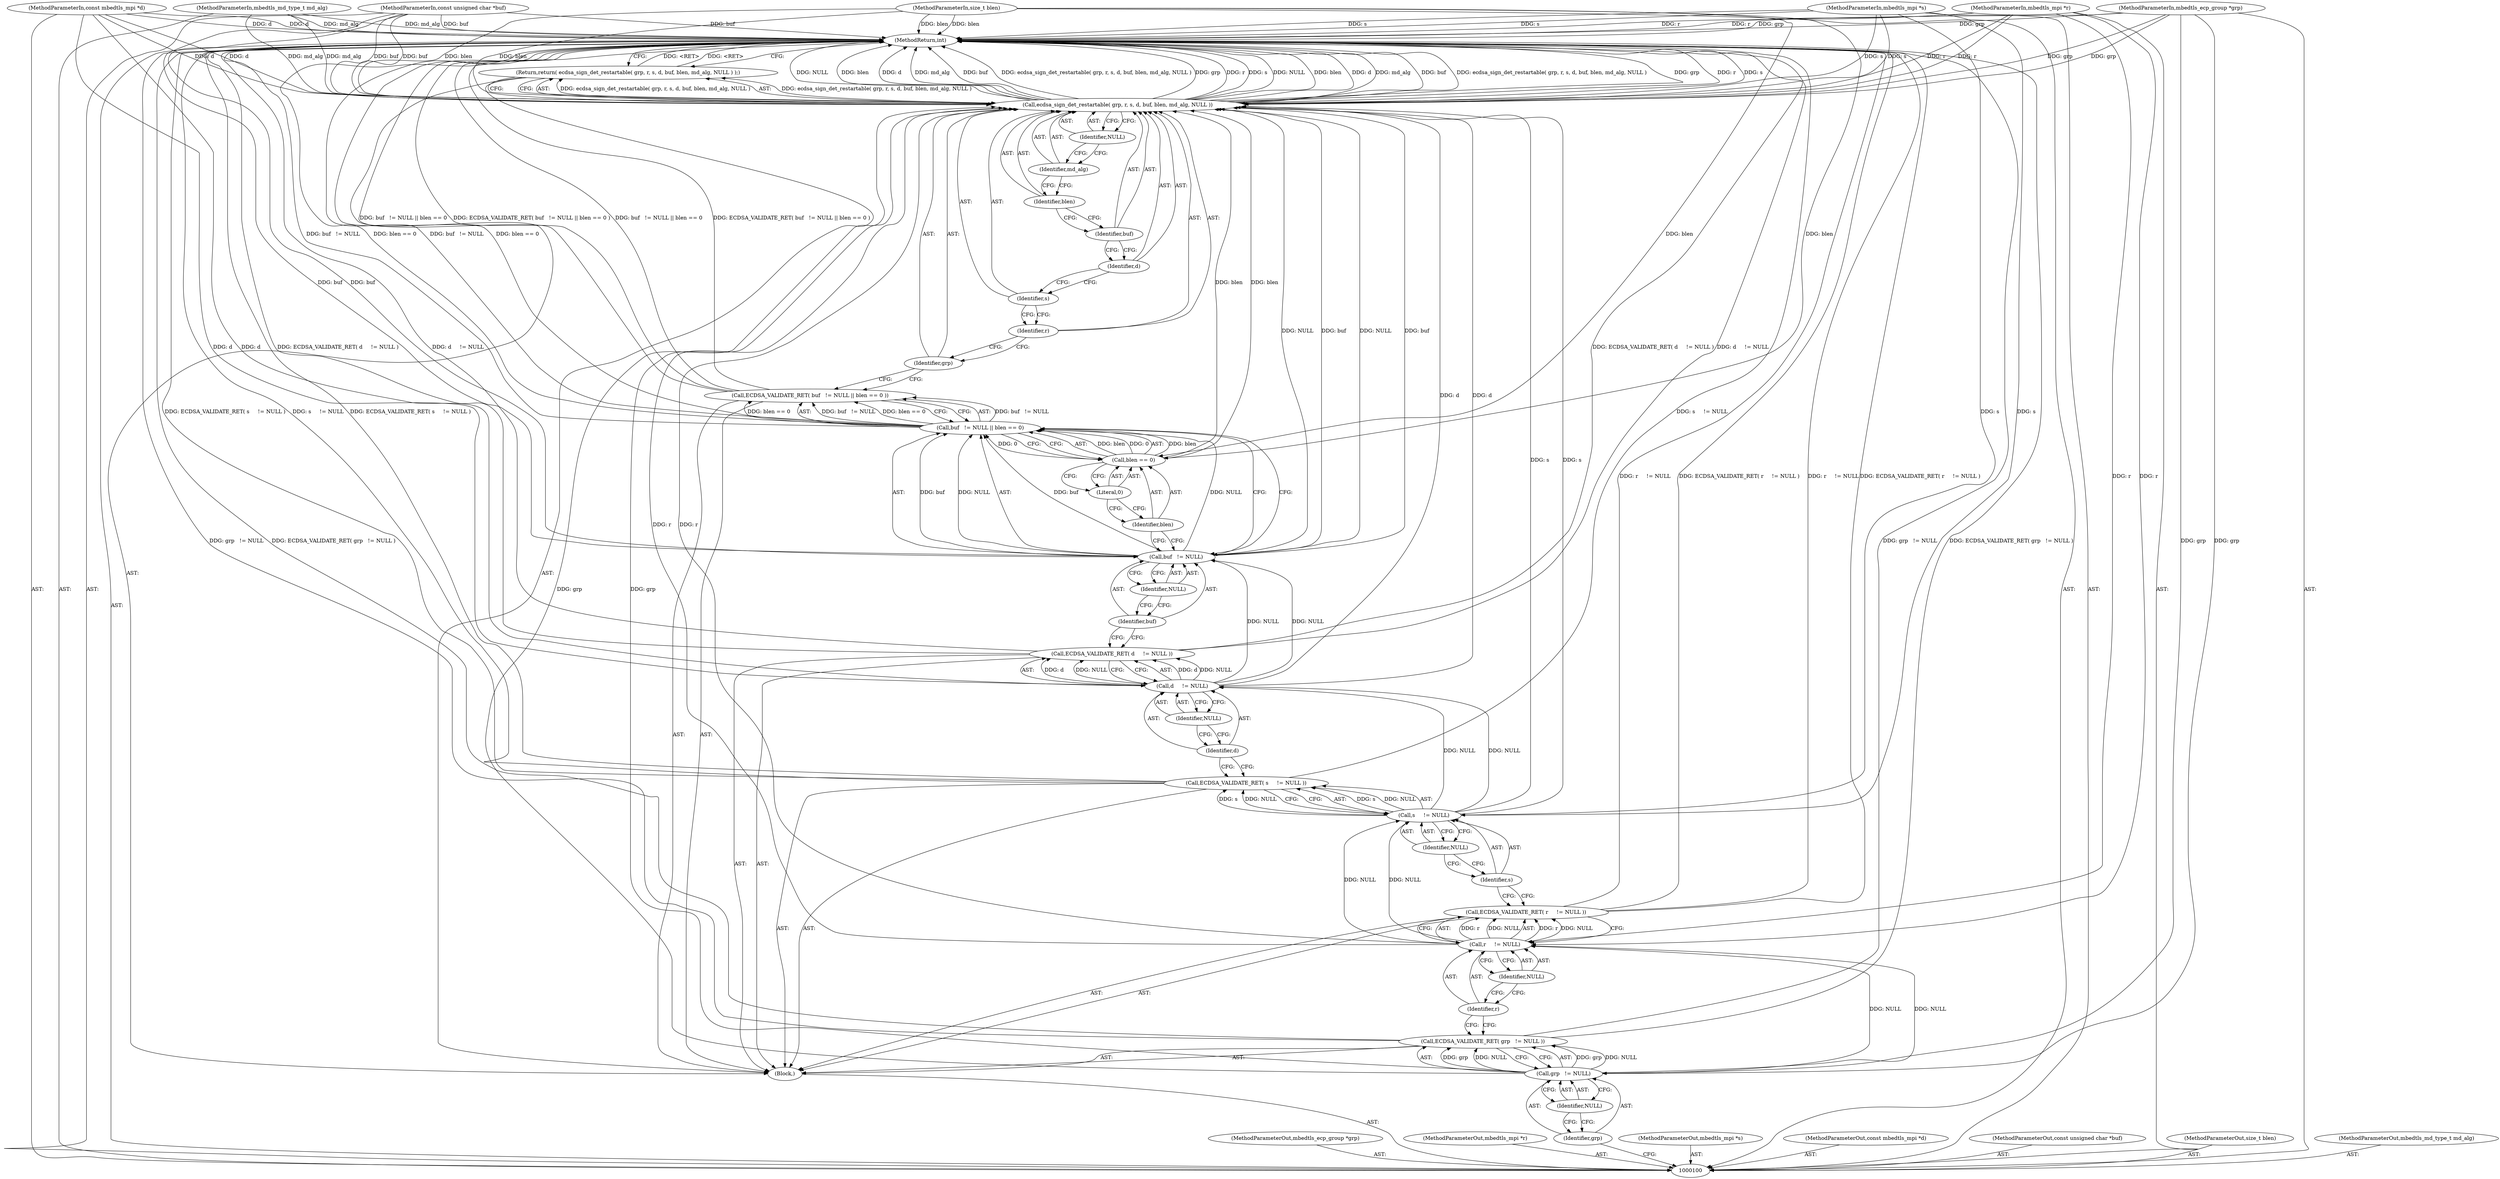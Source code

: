 digraph "1_mbedtls_33f66ba6fd234114aa37f0209dac031bb2870a9b_2" {
"1000143" [label="(MethodReturn,int)"];
"1000101" [label="(MethodParameterIn,mbedtls_ecp_group *grp)"];
"1000184" [label="(MethodParameterOut,mbedtls_ecp_group *grp)"];
"1000102" [label="(MethodParameterIn,mbedtls_mpi *r)"];
"1000185" [label="(MethodParameterOut,mbedtls_mpi *r)"];
"1000103" [label="(MethodParameterIn,mbedtls_mpi *s)"];
"1000186" [label="(MethodParameterOut,mbedtls_mpi *s)"];
"1000134" [label="(Call,ecdsa_sign_det_restartable( grp, r, s, d, buf, blen, md_alg, NULL ))"];
"1000133" [label="(Return,return( ecdsa_sign_det_restartable( grp, r, s, d, buf, blen, md_alg, NULL ) );)"];
"1000135" [label="(Identifier,grp)"];
"1000136" [label="(Identifier,r)"];
"1000137" [label="(Identifier,s)"];
"1000138" [label="(Identifier,d)"];
"1000139" [label="(Identifier,buf)"];
"1000140" [label="(Identifier,blen)"];
"1000141" [label="(Identifier,md_alg)"];
"1000142" [label="(Identifier,NULL)"];
"1000104" [label="(MethodParameterIn,const mbedtls_mpi *d)"];
"1000187" [label="(MethodParameterOut,const mbedtls_mpi *d)"];
"1000105" [label="(MethodParameterIn,const unsigned char *buf)"];
"1000188" [label="(MethodParameterOut,const unsigned char *buf)"];
"1000106" [label="(MethodParameterIn,size_t blen)"];
"1000189" [label="(MethodParameterOut,size_t blen)"];
"1000107" [label="(MethodParameterIn,mbedtls_md_type_t md_alg)"];
"1000190" [label="(MethodParameterOut,mbedtls_md_type_t md_alg)"];
"1000108" [label="(Block,)"];
"1000110" [label="(Call,grp   != NULL)"];
"1000111" [label="(Identifier,grp)"];
"1000112" [label="(Identifier,NULL)"];
"1000109" [label="(Call,ECDSA_VALIDATE_RET( grp   != NULL ))"];
"1000114" [label="(Call,r     != NULL)"];
"1000115" [label="(Identifier,r)"];
"1000116" [label="(Identifier,NULL)"];
"1000113" [label="(Call,ECDSA_VALIDATE_RET( r     != NULL ))"];
"1000118" [label="(Call,s     != NULL)"];
"1000119" [label="(Identifier,s)"];
"1000120" [label="(Identifier,NULL)"];
"1000117" [label="(Call,ECDSA_VALIDATE_RET( s     != NULL ))"];
"1000122" [label="(Call,d     != NULL)"];
"1000123" [label="(Identifier,d)"];
"1000124" [label="(Identifier,NULL)"];
"1000121" [label="(Call,ECDSA_VALIDATE_RET( d     != NULL ))"];
"1000126" [label="(Call,buf   != NULL || blen == 0)"];
"1000127" [label="(Call,buf   != NULL)"];
"1000128" [label="(Identifier,buf)"];
"1000129" [label="(Identifier,NULL)"];
"1000130" [label="(Call,blen == 0)"];
"1000131" [label="(Identifier,blen)"];
"1000125" [label="(Call,ECDSA_VALIDATE_RET( buf   != NULL || blen == 0 ))"];
"1000132" [label="(Literal,0)"];
"1000143" -> "1000100"  [label="AST: "];
"1000143" -> "1000133"  [label="CFG: "];
"1000133" -> "1000143"  [label="DDG: <RET>"];
"1000117" -> "1000143"  [label="DDG: ECDSA_VALIDATE_RET( s     != NULL )"];
"1000117" -> "1000143"  [label="DDG: s     != NULL"];
"1000134" -> "1000143"  [label="DDG: NULL"];
"1000134" -> "1000143"  [label="DDG: blen"];
"1000134" -> "1000143"  [label="DDG: d"];
"1000134" -> "1000143"  [label="DDG: md_alg"];
"1000134" -> "1000143"  [label="DDG: buf"];
"1000134" -> "1000143"  [label="DDG: ecdsa_sign_det_restartable( grp, r, s, d, buf, blen, md_alg, NULL )"];
"1000134" -> "1000143"  [label="DDG: grp"];
"1000134" -> "1000143"  [label="DDG: r"];
"1000134" -> "1000143"  [label="DDG: s"];
"1000125" -> "1000143"  [label="DDG: ECDSA_VALIDATE_RET( buf   != NULL || blen == 0 )"];
"1000125" -> "1000143"  [label="DDG: buf   != NULL || blen == 0"];
"1000107" -> "1000143"  [label="DDG: md_alg"];
"1000104" -> "1000143"  [label="DDG: d"];
"1000105" -> "1000143"  [label="DDG: buf"];
"1000113" -> "1000143"  [label="DDG: r     != NULL"];
"1000113" -> "1000143"  [label="DDG: ECDSA_VALIDATE_RET( r     != NULL )"];
"1000121" -> "1000143"  [label="DDG: ECDSA_VALIDATE_RET( d     != NULL )"];
"1000121" -> "1000143"  [label="DDG: d     != NULL"];
"1000126" -> "1000143"  [label="DDG: buf   != NULL"];
"1000126" -> "1000143"  [label="DDG: blen == 0"];
"1000102" -> "1000143"  [label="DDG: r"];
"1000103" -> "1000143"  [label="DDG: s"];
"1000101" -> "1000143"  [label="DDG: grp"];
"1000109" -> "1000143"  [label="DDG: grp   != NULL"];
"1000109" -> "1000143"  [label="DDG: ECDSA_VALIDATE_RET( grp   != NULL )"];
"1000106" -> "1000143"  [label="DDG: blen"];
"1000101" -> "1000100"  [label="AST: "];
"1000101" -> "1000143"  [label="DDG: grp"];
"1000101" -> "1000110"  [label="DDG: grp"];
"1000101" -> "1000134"  [label="DDG: grp"];
"1000184" -> "1000100"  [label="AST: "];
"1000102" -> "1000100"  [label="AST: "];
"1000102" -> "1000143"  [label="DDG: r"];
"1000102" -> "1000114"  [label="DDG: r"];
"1000102" -> "1000134"  [label="DDG: r"];
"1000185" -> "1000100"  [label="AST: "];
"1000103" -> "1000100"  [label="AST: "];
"1000103" -> "1000143"  [label="DDG: s"];
"1000103" -> "1000118"  [label="DDG: s"];
"1000103" -> "1000134"  [label="DDG: s"];
"1000186" -> "1000100"  [label="AST: "];
"1000134" -> "1000133"  [label="AST: "];
"1000134" -> "1000142"  [label="CFG: "];
"1000135" -> "1000134"  [label="AST: "];
"1000136" -> "1000134"  [label="AST: "];
"1000137" -> "1000134"  [label="AST: "];
"1000138" -> "1000134"  [label="AST: "];
"1000139" -> "1000134"  [label="AST: "];
"1000140" -> "1000134"  [label="AST: "];
"1000141" -> "1000134"  [label="AST: "];
"1000142" -> "1000134"  [label="AST: "];
"1000133" -> "1000134"  [label="CFG: "];
"1000134" -> "1000143"  [label="DDG: NULL"];
"1000134" -> "1000143"  [label="DDG: blen"];
"1000134" -> "1000143"  [label="DDG: d"];
"1000134" -> "1000143"  [label="DDG: md_alg"];
"1000134" -> "1000143"  [label="DDG: buf"];
"1000134" -> "1000143"  [label="DDG: ecdsa_sign_det_restartable( grp, r, s, d, buf, blen, md_alg, NULL )"];
"1000134" -> "1000143"  [label="DDG: grp"];
"1000134" -> "1000143"  [label="DDG: r"];
"1000134" -> "1000143"  [label="DDG: s"];
"1000134" -> "1000133"  [label="DDG: ecdsa_sign_det_restartable( grp, r, s, d, buf, blen, md_alg, NULL )"];
"1000110" -> "1000134"  [label="DDG: grp"];
"1000101" -> "1000134"  [label="DDG: grp"];
"1000114" -> "1000134"  [label="DDG: r"];
"1000102" -> "1000134"  [label="DDG: r"];
"1000118" -> "1000134"  [label="DDG: s"];
"1000103" -> "1000134"  [label="DDG: s"];
"1000122" -> "1000134"  [label="DDG: d"];
"1000104" -> "1000134"  [label="DDG: d"];
"1000127" -> "1000134"  [label="DDG: buf"];
"1000127" -> "1000134"  [label="DDG: NULL"];
"1000105" -> "1000134"  [label="DDG: buf"];
"1000130" -> "1000134"  [label="DDG: blen"];
"1000106" -> "1000134"  [label="DDG: blen"];
"1000107" -> "1000134"  [label="DDG: md_alg"];
"1000133" -> "1000108"  [label="AST: "];
"1000133" -> "1000134"  [label="CFG: "];
"1000134" -> "1000133"  [label="AST: "];
"1000143" -> "1000133"  [label="CFG: "];
"1000133" -> "1000143"  [label="DDG: <RET>"];
"1000134" -> "1000133"  [label="DDG: ecdsa_sign_det_restartable( grp, r, s, d, buf, blen, md_alg, NULL )"];
"1000135" -> "1000134"  [label="AST: "];
"1000135" -> "1000125"  [label="CFG: "];
"1000136" -> "1000135"  [label="CFG: "];
"1000136" -> "1000134"  [label="AST: "];
"1000136" -> "1000135"  [label="CFG: "];
"1000137" -> "1000136"  [label="CFG: "];
"1000137" -> "1000134"  [label="AST: "];
"1000137" -> "1000136"  [label="CFG: "];
"1000138" -> "1000137"  [label="CFG: "];
"1000138" -> "1000134"  [label="AST: "];
"1000138" -> "1000137"  [label="CFG: "];
"1000139" -> "1000138"  [label="CFG: "];
"1000139" -> "1000134"  [label="AST: "];
"1000139" -> "1000138"  [label="CFG: "];
"1000140" -> "1000139"  [label="CFG: "];
"1000140" -> "1000134"  [label="AST: "];
"1000140" -> "1000139"  [label="CFG: "];
"1000141" -> "1000140"  [label="CFG: "];
"1000141" -> "1000134"  [label="AST: "];
"1000141" -> "1000140"  [label="CFG: "];
"1000142" -> "1000141"  [label="CFG: "];
"1000142" -> "1000134"  [label="AST: "];
"1000142" -> "1000141"  [label="CFG: "];
"1000134" -> "1000142"  [label="CFG: "];
"1000104" -> "1000100"  [label="AST: "];
"1000104" -> "1000143"  [label="DDG: d"];
"1000104" -> "1000122"  [label="DDG: d"];
"1000104" -> "1000134"  [label="DDG: d"];
"1000187" -> "1000100"  [label="AST: "];
"1000105" -> "1000100"  [label="AST: "];
"1000105" -> "1000143"  [label="DDG: buf"];
"1000105" -> "1000127"  [label="DDG: buf"];
"1000105" -> "1000134"  [label="DDG: buf"];
"1000188" -> "1000100"  [label="AST: "];
"1000106" -> "1000100"  [label="AST: "];
"1000106" -> "1000143"  [label="DDG: blen"];
"1000106" -> "1000130"  [label="DDG: blen"];
"1000106" -> "1000134"  [label="DDG: blen"];
"1000189" -> "1000100"  [label="AST: "];
"1000107" -> "1000100"  [label="AST: "];
"1000107" -> "1000143"  [label="DDG: md_alg"];
"1000107" -> "1000134"  [label="DDG: md_alg"];
"1000190" -> "1000100"  [label="AST: "];
"1000108" -> "1000100"  [label="AST: "];
"1000109" -> "1000108"  [label="AST: "];
"1000113" -> "1000108"  [label="AST: "];
"1000117" -> "1000108"  [label="AST: "];
"1000121" -> "1000108"  [label="AST: "];
"1000125" -> "1000108"  [label="AST: "];
"1000133" -> "1000108"  [label="AST: "];
"1000110" -> "1000109"  [label="AST: "];
"1000110" -> "1000112"  [label="CFG: "];
"1000111" -> "1000110"  [label="AST: "];
"1000112" -> "1000110"  [label="AST: "];
"1000109" -> "1000110"  [label="CFG: "];
"1000110" -> "1000109"  [label="DDG: grp"];
"1000110" -> "1000109"  [label="DDG: NULL"];
"1000101" -> "1000110"  [label="DDG: grp"];
"1000110" -> "1000114"  [label="DDG: NULL"];
"1000110" -> "1000134"  [label="DDG: grp"];
"1000111" -> "1000110"  [label="AST: "];
"1000111" -> "1000100"  [label="CFG: "];
"1000112" -> "1000111"  [label="CFG: "];
"1000112" -> "1000110"  [label="AST: "];
"1000112" -> "1000111"  [label="CFG: "];
"1000110" -> "1000112"  [label="CFG: "];
"1000109" -> "1000108"  [label="AST: "];
"1000109" -> "1000110"  [label="CFG: "];
"1000110" -> "1000109"  [label="AST: "];
"1000115" -> "1000109"  [label="CFG: "];
"1000109" -> "1000143"  [label="DDG: grp   != NULL"];
"1000109" -> "1000143"  [label="DDG: ECDSA_VALIDATE_RET( grp   != NULL )"];
"1000110" -> "1000109"  [label="DDG: grp"];
"1000110" -> "1000109"  [label="DDG: NULL"];
"1000114" -> "1000113"  [label="AST: "];
"1000114" -> "1000116"  [label="CFG: "];
"1000115" -> "1000114"  [label="AST: "];
"1000116" -> "1000114"  [label="AST: "];
"1000113" -> "1000114"  [label="CFG: "];
"1000114" -> "1000113"  [label="DDG: r"];
"1000114" -> "1000113"  [label="DDG: NULL"];
"1000102" -> "1000114"  [label="DDG: r"];
"1000110" -> "1000114"  [label="DDG: NULL"];
"1000114" -> "1000118"  [label="DDG: NULL"];
"1000114" -> "1000134"  [label="DDG: r"];
"1000115" -> "1000114"  [label="AST: "];
"1000115" -> "1000109"  [label="CFG: "];
"1000116" -> "1000115"  [label="CFG: "];
"1000116" -> "1000114"  [label="AST: "];
"1000116" -> "1000115"  [label="CFG: "];
"1000114" -> "1000116"  [label="CFG: "];
"1000113" -> "1000108"  [label="AST: "];
"1000113" -> "1000114"  [label="CFG: "];
"1000114" -> "1000113"  [label="AST: "];
"1000119" -> "1000113"  [label="CFG: "];
"1000113" -> "1000143"  [label="DDG: r     != NULL"];
"1000113" -> "1000143"  [label="DDG: ECDSA_VALIDATE_RET( r     != NULL )"];
"1000114" -> "1000113"  [label="DDG: r"];
"1000114" -> "1000113"  [label="DDG: NULL"];
"1000118" -> "1000117"  [label="AST: "];
"1000118" -> "1000120"  [label="CFG: "];
"1000119" -> "1000118"  [label="AST: "];
"1000120" -> "1000118"  [label="AST: "];
"1000117" -> "1000118"  [label="CFG: "];
"1000118" -> "1000117"  [label="DDG: s"];
"1000118" -> "1000117"  [label="DDG: NULL"];
"1000103" -> "1000118"  [label="DDG: s"];
"1000114" -> "1000118"  [label="DDG: NULL"];
"1000118" -> "1000122"  [label="DDG: NULL"];
"1000118" -> "1000134"  [label="DDG: s"];
"1000119" -> "1000118"  [label="AST: "];
"1000119" -> "1000113"  [label="CFG: "];
"1000120" -> "1000119"  [label="CFG: "];
"1000120" -> "1000118"  [label="AST: "];
"1000120" -> "1000119"  [label="CFG: "];
"1000118" -> "1000120"  [label="CFG: "];
"1000117" -> "1000108"  [label="AST: "];
"1000117" -> "1000118"  [label="CFG: "];
"1000118" -> "1000117"  [label="AST: "];
"1000123" -> "1000117"  [label="CFG: "];
"1000117" -> "1000143"  [label="DDG: ECDSA_VALIDATE_RET( s     != NULL )"];
"1000117" -> "1000143"  [label="DDG: s     != NULL"];
"1000118" -> "1000117"  [label="DDG: s"];
"1000118" -> "1000117"  [label="DDG: NULL"];
"1000122" -> "1000121"  [label="AST: "];
"1000122" -> "1000124"  [label="CFG: "];
"1000123" -> "1000122"  [label="AST: "];
"1000124" -> "1000122"  [label="AST: "];
"1000121" -> "1000122"  [label="CFG: "];
"1000122" -> "1000121"  [label="DDG: d"];
"1000122" -> "1000121"  [label="DDG: NULL"];
"1000104" -> "1000122"  [label="DDG: d"];
"1000118" -> "1000122"  [label="DDG: NULL"];
"1000122" -> "1000127"  [label="DDG: NULL"];
"1000122" -> "1000134"  [label="DDG: d"];
"1000123" -> "1000122"  [label="AST: "];
"1000123" -> "1000117"  [label="CFG: "];
"1000124" -> "1000123"  [label="CFG: "];
"1000124" -> "1000122"  [label="AST: "];
"1000124" -> "1000123"  [label="CFG: "];
"1000122" -> "1000124"  [label="CFG: "];
"1000121" -> "1000108"  [label="AST: "];
"1000121" -> "1000122"  [label="CFG: "];
"1000122" -> "1000121"  [label="AST: "];
"1000128" -> "1000121"  [label="CFG: "];
"1000121" -> "1000143"  [label="DDG: ECDSA_VALIDATE_RET( d     != NULL )"];
"1000121" -> "1000143"  [label="DDG: d     != NULL"];
"1000122" -> "1000121"  [label="DDG: d"];
"1000122" -> "1000121"  [label="DDG: NULL"];
"1000126" -> "1000125"  [label="AST: "];
"1000126" -> "1000127"  [label="CFG: "];
"1000126" -> "1000130"  [label="CFG: "];
"1000127" -> "1000126"  [label="AST: "];
"1000130" -> "1000126"  [label="AST: "];
"1000125" -> "1000126"  [label="CFG: "];
"1000126" -> "1000143"  [label="DDG: buf   != NULL"];
"1000126" -> "1000143"  [label="DDG: blen == 0"];
"1000126" -> "1000125"  [label="DDG: buf   != NULL"];
"1000126" -> "1000125"  [label="DDG: blen == 0"];
"1000127" -> "1000126"  [label="DDG: buf"];
"1000127" -> "1000126"  [label="DDG: NULL"];
"1000130" -> "1000126"  [label="DDG: blen"];
"1000130" -> "1000126"  [label="DDG: 0"];
"1000127" -> "1000126"  [label="AST: "];
"1000127" -> "1000129"  [label="CFG: "];
"1000128" -> "1000127"  [label="AST: "];
"1000129" -> "1000127"  [label="AST: "];
"1000131" -> "1000127"  [label="CFG: "];
"1000126" -> "1000127"  [label="CFG: "];
"1000127" -> "1000126"  [label="DDG: buf"];
"1000127" -> "1000126"  [label="DDG: NULL"];
"1000105" -> "1000127"  [label="DDG: buf"];
"1000122" -> "1000127"  [label="DDG: NULL"];
"1000127" -> "1000134"  [label="DDG: buf"];
"1000127" -> "1000134"  [label="DDG: NULL"];
"1000128" -> "1000127"  [label="AST: "];
"1000128" -> "1000121"  [label="CFG: "];
"1000129" -> "1000128"  [label="CFG: "];
"1000129" -> "1000127"  [label="AST: "];
"1000129" -> "1000128"  [label="CFG: "];
"1000127" -> "1000129"  [label="CFG: "];
"1000130" -> "1000126"  [label="AST: "];
"1000130" -> "1000132"  [label="CFG: "];
"1000131" -> "1000130"  [label="AST: "];
"1000132" -> "1000130"  [label="AST: "];
"1000126" -> "1000130"  [label="CFG: "];
"1000130" -> "1000126"  [label="DDG: blen"];
"1000130" -> "1000126"  [label="DDG: 0"];
"1000106" -> "1000130"  [label="DDG: blen"];
"1000130" -> "1000134"  [label="DDG: blen"];
"1000131" -> "1000130"  [label="AST: "];
"1000131" -> "1000127"  [label="CFG: "];
"1000132" -> "1000131"  [label="CFG: "];
"1000125" -> "1000108"  [label="AST: "];
"1000125" -> "1000126"  [label="CFG: "];
"1000126" -> "1000125"  [label="AST: "];
"1000135" -> "1000125"  [label="CFG: "];
"1000125" -> "1000143"  [label="DDG: ECDSA_VALIDATE_RET( buf   != NULL || blen == 0 )"];
"1000125" -> "1000143"  [label="DDG: buf   != NULL || blen == 0"];
"1000126" -> "1000125"  [label="DDG: buf   != NULL"];
"1000126" -> "1000125"  [label="DDG: blen == 0"];
"1000132" -> "1000130"  [label="AST: "];
"1000132" -> "1000131"  [label="CFG: "];
"1000130" -> "1000132"  [label="CFG: "];
}
